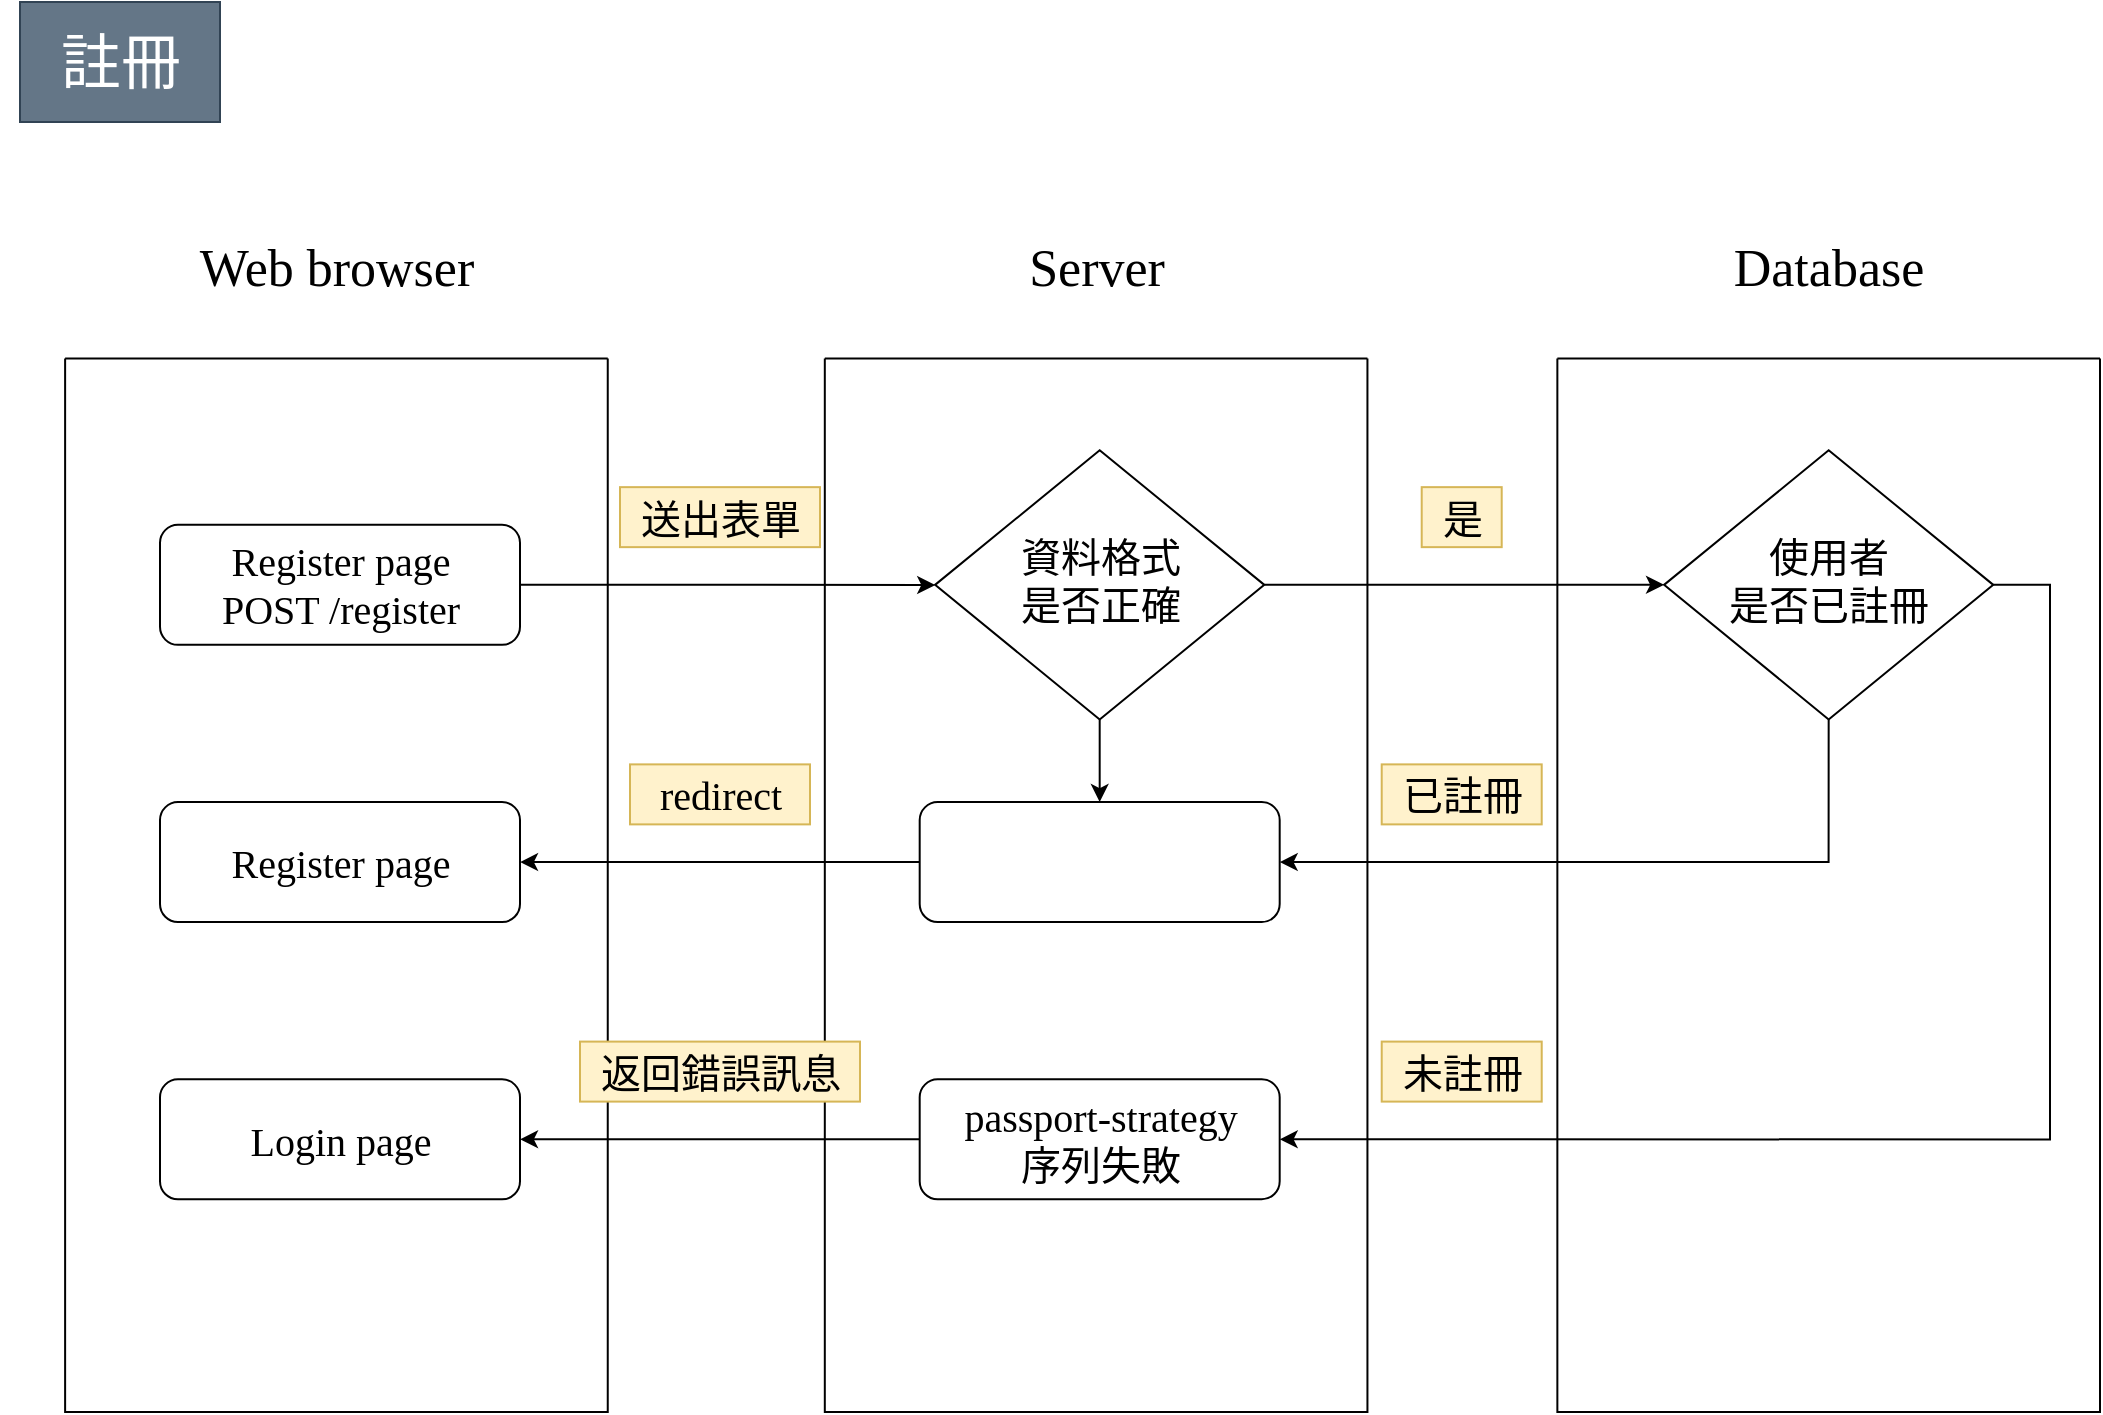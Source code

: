 <mxfile version="16.2.7" type="github">
  <diagram id="C5RBs43oDa-KdzZeNtuy" name="Page-1">
    <mxGraphModel dx="1449" dy="868" grid="1" gridSize="10" guides="1" tooltips="1" connect="1" arrows="1" fold="1" page="1" pageScale="1" pageWidth="1169" pageHeight="827" math="0" shadow="0">
      <root>
        <mxCell id="WIyWlLk6GJQsqaUBKTNV-0" />
        <mxCell id="WIyWlLk6GJQsqaUBKTNV-1" parent="WIyWlLk6GJQsqaUBKTNV-0" />
        <mxCell id="JNPwkmlDs6uKcqjjOvbe-81" value="" style="group;fontFamily=微軟正黑體;fontSize=20;" parent="WIyWlLk6GJQsqaUBKTNV-1" vertex="1" connectable="0">
          <mxGeometry x="60" y="50" width="1050" height="700" as="geometry" />
        </mxCell>
        <mxCell id="mLTppHVD_9ZPHQQd_vt6-0" value="" style="swimlane;startSize=0;fontFamily=微軟正黑體;fontSize=20;" parent="JNPwkmlDs6uKcqjjOvbe-81" vertex="1">
          <mxGeometry x="32.558" y="173.267" width="271.318" height="526.733" as="geometry" />
        </mxCell>
        <mxCell id="WIyWlLk6GJQsqaUBKTNV-3" value="&lt;div style=&quot;font-size: 20px&quot;&gt;Register page&lt;br style=&quot;font-size: 20px&quot;&gt;&lt;/div&gt;&lt;div style=&quot;font-size: 20px&quot;&gt;POST /register&lt;/div&gt;" style="rounded=1;html=1;fontSize=20;glass=0;strokeWidth=1;shadow=0;fontFamily=微軟正黑體;spacing=4;" parent="mLTppHVD_9ZPHQQd_vt6-0" vertex="1">
          <mxGeometry x="47.444" y="83.168" width="180" height="60" as="geometry" />
        </mxCell>
        <mxCell id="JNPwkmlDs6uKcqjjOvbe-14" value="Register page" style="rounded=1;html=1;fontSize=20;glass=0;strokeWidth=1;shadow=0;fontFamily=微軟正黑體;spacing=4;" parent="mLTppHVD_9ZPHQQd_vt6-0" vertex="1">
          <mxGeometry x="47.444" y="221.782" width="180" height="60" as="geometry" />
        </mxCell>
        <mxCell id="JNPwkmlDs6uKcqjjOvbe-21" value="Login page" style="rounded=1;html=1;fontSize=20;glass=0;strokeWidth=1;shadow=0;fontFamily=微軟正黑體;spacing=4;" parent="mLTppHVD_9ZPHQQd_vt6-0" vertex="1">
          <mxGeometry x="47.444" y="360.396" width="180" height="60" as="geometry" />
        </mxCell>
        <mxCell id="mLTppHVD_9ZPHQQd_vt6-1" value="" style="swimlane;startSize=0;fontFamily=微軟正黑體;fontSize=20;" parent="JNPwkmlDs6uKcqjjOvbe-81" vertex="1">
          <mxGeometry x="412.403" y="173.267" width="271.318" height="526.733" as="geometry" />
        </mxCell>
        <mxCell id="JNPwkmlDs6uKcqjjOvbe-9" value="" style="rounded=1;html=1;fontSize=20;glass=0;strokeWidth=1;shadow=0;fontFamily=微軟正黑體;spacing=4;" parent="mLTppHVD_9ZPHQQd_vt6-1" vertex="1">
          <mxGeometry x="47.444" y="221.782" width="180" height="60" as="geometry" />
        </mxCell>
        <mxCell id="JNPwkmlDs6uKcqjjOvbe-19" value="&lt;div style=&quot;font-size: 20px;&quot;&gt;passport-strategy&lt;/div&gt;&lt;div style=&quot;font-size: 20px;&quot;&gt;序列失敗&lt;br style=&quot;font-size: 20px;&quot;&gt;&lt;/div&gt;" style="rounded=1;html=1;fontSize=20;glass=0;strokeWidth=1;shadow=0;fontFamily=微軟正黑體;spacing=4;" parent="mLTppHVD_9ZPHQQd_vt6-1" vertex="1">
          <mxGeometry x="47.444" y="360.396" width="180" height="60" as="geometry" />
        </mxCell>
        <mxCell id="ncT8_RaL-9c6KakIK9rx-7" value="" style="edgeStyle=orthogonalEdgeStyle;rounded=0;orthogonalLoop=1;jettySize=auto;html=1;" edge="1" parent="mLTppHVD_9ZPHQQd_vt6-1" source="ncT8_RaL-9c6KakIK9rx-0" target="JNPwkmlDs6uKcqjjOvbe-9">
          <mxGeometry relative="1" as="geometry" />
        </mxCell>
        <mxCell id="ncT8_RaL-9c6KakIK9rx-0" value="&lt;div&gt;資料格式&lt;/div&gt;&lt;div&gt;是否正確&lt;br&gt;&lt;/div&gt;" style="rhombus;whiteSpace=wrap;shadow=0;fontFamily=微軟正黑體;fontSize=20;align=center;strokeWidth=1;spacing=6;spacingTop=-4;html=1;" vertex="1" parent="mLTppHVD_9ZPHQQd_vt6-1">
          <mxGeometry x="55.139" y="45.89" width="164.61" height="134.55" as="geometry" />
        </mxCell>
        <mxCell id="mLTppHVD_9ZPHQQd_vt6-2" value="" style="swimlane;startSize=0;fontFamily=微軟正黑體;fontSize=20;" parent="JNPwkmlDs6uKcqjjOvbe-81" vertex="1">
          <mxGeometry x="778.682" y="173.267" width="271.318" height="526.733" as="geometry" />
        </mxCell>
        <mxCell id="WIyWlLk6GJQsqaUBKTNV-6" value="使用者&lt;br style=&quot;font-size: 20px&quot;&gt;是否已註冊" style="rhombus;whiteSpace=wrap;shadow=0;fontFamily=微軟正黑體;fontSize=20;align=center;strokeWidth=1;spacing=6;spacingTop=-4;html=1;" parent="mLTppHVD_9ZPHQQd_vt6-2" vertex="1">
          <mxGeometry x="53.35" y="45.89" width="164.61" height="134.55" as="geometry" />
        </mxCell>
        <mxCell id="mLTppHVD_9ZPHQQd_vt6-4" style="edgeStyle=orthogonalEdgeStyle;rounded=0;orthogonalLoop=1;jettySize=auto;html=1;fontSize=20;fontFamily=微軟正黑體;" parent="JNPwkmlDs6uKcqjjOvbe-81" source="WIyWlLk6GJQsqaUBKTNV-3" target="ncT8_RaL-9c6KakIK9rx-0" edge="1">
          <mxGeometry relative="1" as="geometry">
            <mxPoint x="459.847" y="286.436" as="targetPoint" />
          </mxGeometry>
        </mxCell>
        <mxCell id="JNPwkmlDs6uKcqjjOvbe-2" value="送出表單" style="text;html=1;align=center;verticalAlign=middle;resizable=0;points=[];autosize=1;strokeColor=#d6b656;fillColor=#fff2cc;fontSize=20;fontFamily=微軟正黑體;" parent="JNPwkmlDs6uKcqjjOvbe-81" vertex="1">
          <mxGeometry x="310.0" y="237.574" width="100" height="30" as="geometry" />
        </mxCell>
        <mxCell id="JNPwkmlDs6uKcqjjOvbe-3" value="是" style="text;html=1;align=center;verticalAlign=middle;resizable=0;points=[];autosize=1;strokeColor=#d6b656;fillColor=#fff2cc;fontSize=20;fontFamily=微軟正黑體;" parent="JNPwkmlDs6uKcqjjOvbe-81" vertex="1">
          <mxGeometry x="710.855" y="237.574" width="40" height="30" as="geometry" />
        </mxCell>
        <mxCell id="JNPwkmlDs6uKcqjjOvbe-6" style="edgeStyle=orthogonalEdgeStyle;rounded=0;orthogonalLoop=1;jettySize=auto;html=1;entryX=0;entryY=0.5;entryDx=0;entryDy=0;fontSize=20;fontFamily=微軟正黑體;exitX=1;exitY=0.5;exitDx=0;exitDy=0;" parent="JNPwkmlDs6uKcqjjOvbe-81" source="ncT8_RaL-9c6KakIK9rx-0" target="WIyWlLk6GJQsqaUBKTNV-6" edge="1">
          <mxGeometry relative="1" as="geometry">
            <mxPoint x="846.512" y="284.158" as="targetPoint" />
            <mxPoint x="639.847" y="286.432" as="sourcePoint" />
          </mxGeometry>
        </mxCell>
        <mxCell id="JNPwkmlDs6uKcqjjOvbe-8" style="edgeStyle=orthogonalEdgeStyle;rounded=0;orthogonalLoop=1;jettySize=auto;html=1;fontSize=20;fontFamily=微軟正黑體;exitX=0.5;exitY=1;exitDx=0;exitDy=0;entryX=1;entryY=0.5;entryDx=0;entryDy=0;" parent="JNPwkmlDs6uKcqjjOvbe-81" source="WIyWlLk6GJQsqaUBKTNV-6" target="JNPwkmlDs6uKcqjjOvbe-9" edge="1">
          <mxGeometry relative="1" as="geometry">
            <mxPoint x="870" y="390" as="sourcePoint" />
            <mxPoint x="670" y="354" as="targetPoint" />
            <Array as="points">
              <mxPoint x="914" y="425" />
            </Array>
          </mxGeometry>
        </mxCell>
        <mxCell id="JNPwkmlDs6uKcqjjOvbe-10" value="已註冊" style="text;html=1;align=center;verticalAlign=middle;resizable=0;points=[];autosize=1;strokeColor=#d6b656;fillColor=#fff2cc;fontSize=20;fontFamily=微軟正黑體;" parent="JNPwkmlDs6uKcqjjOvbe-81" vertex="1">
          <mxGeometry x="690.853" y="376.188" width="80" height="30" as="geometry" />
        </mxCell>
        <mxCell id="JNPwkmlDs6uKcqjjOvbe-11" value="&lt;font style=&quot;font-size: 26px;&quot;&gt;Web browser&lt;/font&gt;" style="text;html=1;align=center;verticalAlign=middle;resizable=0;points=[];autosize=1;fontSize=26;fontFamily=微軟正黑體;" parent="JNPwkmlDs6uKcqjjOvbe-81" vertex="1">
          <mxGeometry x="78.219" y="107.822" width="180" height="40" as="geometry" />
        </mxCell>
        <mxCell id="JNPwkmlDs6uKcqjjOvbe-12" value="&lt;font style=&quot;font-size: 26px;&quot;&gt;Server&lt;/font&gt;" style="text;html=1;align=center;verticalAlign=middle;resizable=0;points=[];autosize=1;fontSize=26;fontFamily=微軟正黑體;" parent="JNPwkmlDs6uKcqjjOvbe-81" vertex="1">
          <mxGeometry x="503.061" y="107.822" width="90" height="40" as="geometry" />
        </mxCell>
        <mxCell id="JNPwkmlDs6uKcqjjOvbe-13" value="&lt;font style=&quot;font-size: 26px;&quot;&gt;Database&lt;/font&gt;" style="text;html=1;align=center;verticalAlign=middle;resizable=0;points=[];autosize=1;fontSize=26;fontFamily=微軟正黑體;" parent="JNPwkmlDs6uKcqjjOvbe-81" vertex="1">
          <mxGeometry x="849.342" y="107.822" width="130" height="40" as="geometry" />
        </mxCell>
        <mxCell id="JNPwkmlDs6uKcqjjOvbe-16" style="edgeStyle=orthogonalEdgeStyle;rounded=0;orthogonalLoop=1;jettySize=auto;html=1;entryX=1;entryY=0.5;entryDx=0;entryDy=0;fontSize=20;fontFamily=微軟正黑體;" parent="JNPwkmlDs6uKcqjjOvbe-81" source="JNPwkmlDs6uKcqjjOvbe-9" target="JNPwkmlDs6uKcqjjOvbe-14" edge="1">
          <mxGeometry relative="1" as="geometry" />
        </mxCell>
        <mxCell id="JNPwkmlDs6uKcqjjOvbe-17" value="redirect" style="text;html=1;align=center;verticalAlign=middle;resizable=0;points=[];autosize=1;strokeColor=#d6b656;fillColor=#fff2cc;fontSize=20;fontFamily=微軟正黑體;" parent="JNPwkmlDs6uKcqjjOvbe-81" vertex="1">
          <mxGeometry x="314.999" y="376.188" width="90" height="30" as="geometry" />
        </mxCell>
        <mxCell id="JNPwkmlDs6uKcqjjOvbe-18" style="edgeStyle=orthogonalEdgeStyle;rounded=0;orthogonalLoop=1;jettySize=auto;html=1;exitX=1;exitY=0.5;exitDx=0;exitDy=0;fontSize=20;entryX=1;entryY=0.5;entryDx=0;entryDy=0;fontFamily=微軟正黑體;" parent="JNPwkmlDs6uKcqjjOvbe-81" source="WIyWlLk6GJQsqaUBKTNV-6" target="JNPwkmlDs6uKcqjjOvbe-19" edge="1">
          <mxGeometry relative="1" as="geometry">
            <Array as="points">
              <mxPoint x="1025" y="564" />
            </Array>
          </mxGeometry>
        </mxCell>
        <mxCell id="JNPwkmlDs6uKcqjjOvbe-20" value="未註冊" style="text;html=1;align=center;verticalAlign=middle;resizable=0;points=[];autosize=1;strokeColor=#d6b656;fillColor=#fff2cc;fontSize=20;fontFamily=微軟正黑體;" parent="JNPwkmlDs6uKcqjjOvbe-81" vertex="1">
          <mxGeometry x="690.86" y="514.802" width="80" height="30" as="geometry" />
        </mxCell>
        <mxCell id="JNPwkmlDs6uKcqjjOvbe-24" style="edgeStyle=orthogonalEdgeStyle;rounded=0;orthogonalLoop=1;jettySize=auto;html=1;entryX=1;entryY=0.5;entryDx=0;entryDy=0;fontSize=20;exitX=0;exitY=0.5;exitDx=0;exitDy=0;fontFamily=微軟正黑體;" parent="JNPwkmlDs6uKcqjjOvbe-81" source="JNPwkmlDs6uKcqjjOvbe-19" target="JNPwkmlDs6uKcqjjOvbe-21" edge="1">
          <mxGeometry relative="1" as="geometry">
            <mxPoint x="459.884" y="505.941" as="sourcePoint" />
            <mxPoint x="242.829" y="505.941" as="targetPoint" />
            <Array as="points" />
          </mxGeometry>
        </mxCell>
        <mxCell id="JNPwkmlDs6uKcqjjOvbe-25" value="返回錯誤訊息" style="text;html=1;align=center;verticalAlign=middle;resizable=0;points=[];autosize=1;strokeColor=#d6b656;fillColor=#fff2cc;fontSize=20;fontFamily=微軟正黑體;" parent="JNPwkmlDs6uKcqjjOvbe-81" vertex="1">
          <mxGeometry x="290.0" y="514.802" width="140" height="30" as="geometry" />
        </mxCell>
        <mxCell id="JNPwkmlDs6uKcqjjOvbe-26" value="註冊" style="text;html=1;align=center;verticalAlign=middle;resizable=0;points=[];autosize=1;fillColor=#647687;strokeColor=#314354;spacing=8;spacingBottom=2;spacingTop=2;fontColor=#ffffff;spacingLeft=4;spacingRight=4;fontFamily=微軟正黑體;fontSize=30;" parent="JNPwkmlDs6uKcqjjOvbe-81" vertex="1">
          <mxGeometry x="10" y="-5" width="100" height="60" as="geometry" />
        </mxCell>
      </root>
    </mxGraphModel>
  </diagram>
</mxfile>
